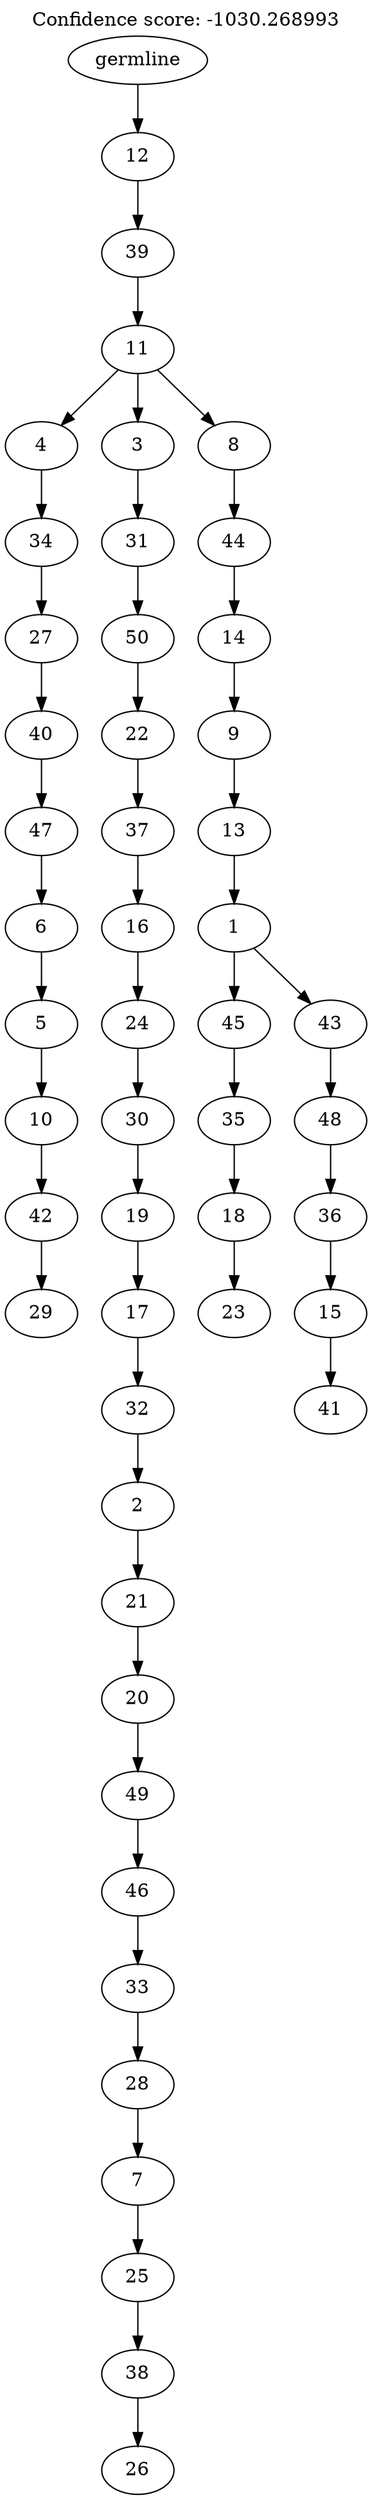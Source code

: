 digraph g {
	"49" -> "50";
	"50" [label="29"];
	"48" -> "49";
	"49" [label="42"];
	"47" -> "48";
	"48" [label="10"];
	"46" -> "47";
	"47" [label="5"];
	"45" -> "46";
	"46" [label="6"];
	"44" -> "45";
	"45" [label="47"];
	"43" -> "44";
	"44" [label="40"];
	"42" -> "43";
	"43" [label="27"];
	"41" -> "42";
	"42" [label="34"];
	"39" -> "40";
	"40" [label="26"];
	"38" -> "39";
	"39" [label="38"];
	"37" -> "38";
	"38" [label="25"];
	"36" -> "37";
	"37" [label="7"];
	"35" -> "36";
	"36" [label="28"];
	"34" -> "35";
	"35" [label="33"];
	"33" -> "34";
	"34" [label="46"];
	"32" -> "33";
	"33" [label="49"];
	"31" -> "32";
	"32" [label="20"];
	"30" -> "31";
	"31" [label="21"];
	"29" -> "30";
	"30" [label="2"];
	"28" -> "29";
	"29" [label="32"];
	"27" -> "28";
	"28" [label="17"];
	"26" -> "27";
	"27" [label="19"];
	"25" -> "26";
	"26" [label="30"];
	"24" -> "25";
	"25" [label="24"];
	"23" -> "24";
	"24" [label="16"];
	"22" -> "23";
	"23" [label="37"];
	"21" -> "22";
	"22" [label="22"];
	"20" -> "21";
	"21" [label="50"];
	"19" -> "20";
	"20" [label="31"];
	"17" -> "18";
	"18" [label="23"];
	"16" -> "17";
	"17" [label="18"];
	"15" -> "16";
	"16" [label="35"];
	"13" -> "14";
	"14" [label="41"];
	"12" -> "13";
	"13" [label="15"];
	"11" -> "12";
	"12" [label="36"];
	"10" -> "11";
	"11" [label="48"];
	"9" -> "10";
	"10" [label="43"];
	"9" -> "15";
	"15" [label="45"];
	"8" -> "9";
	"9" [label="1"];
	"7" -> "8";
	"8" [label="13"];
	"6" -> "7";
	"7" [label="9"];
	"5" -> "6";
	"6" [label="14"];
	"4" -> "5";
	"5" [label="44"];
	"3" -> "4";
	"4" [label="8"];
	"3" -> "19";
	"19" [label="3"];
	"3" -> "41";
	"41" [label="4"];
	"2" -> "3";
	"3" [label="11"];
	"1" -> "2";
	"2" [label="39"];
	"0" -> "1";
	"1" [label="12"];
	"0" [label="germline"];
	labelloc="t";
	label="Confidence score: -1030.268993";
}
